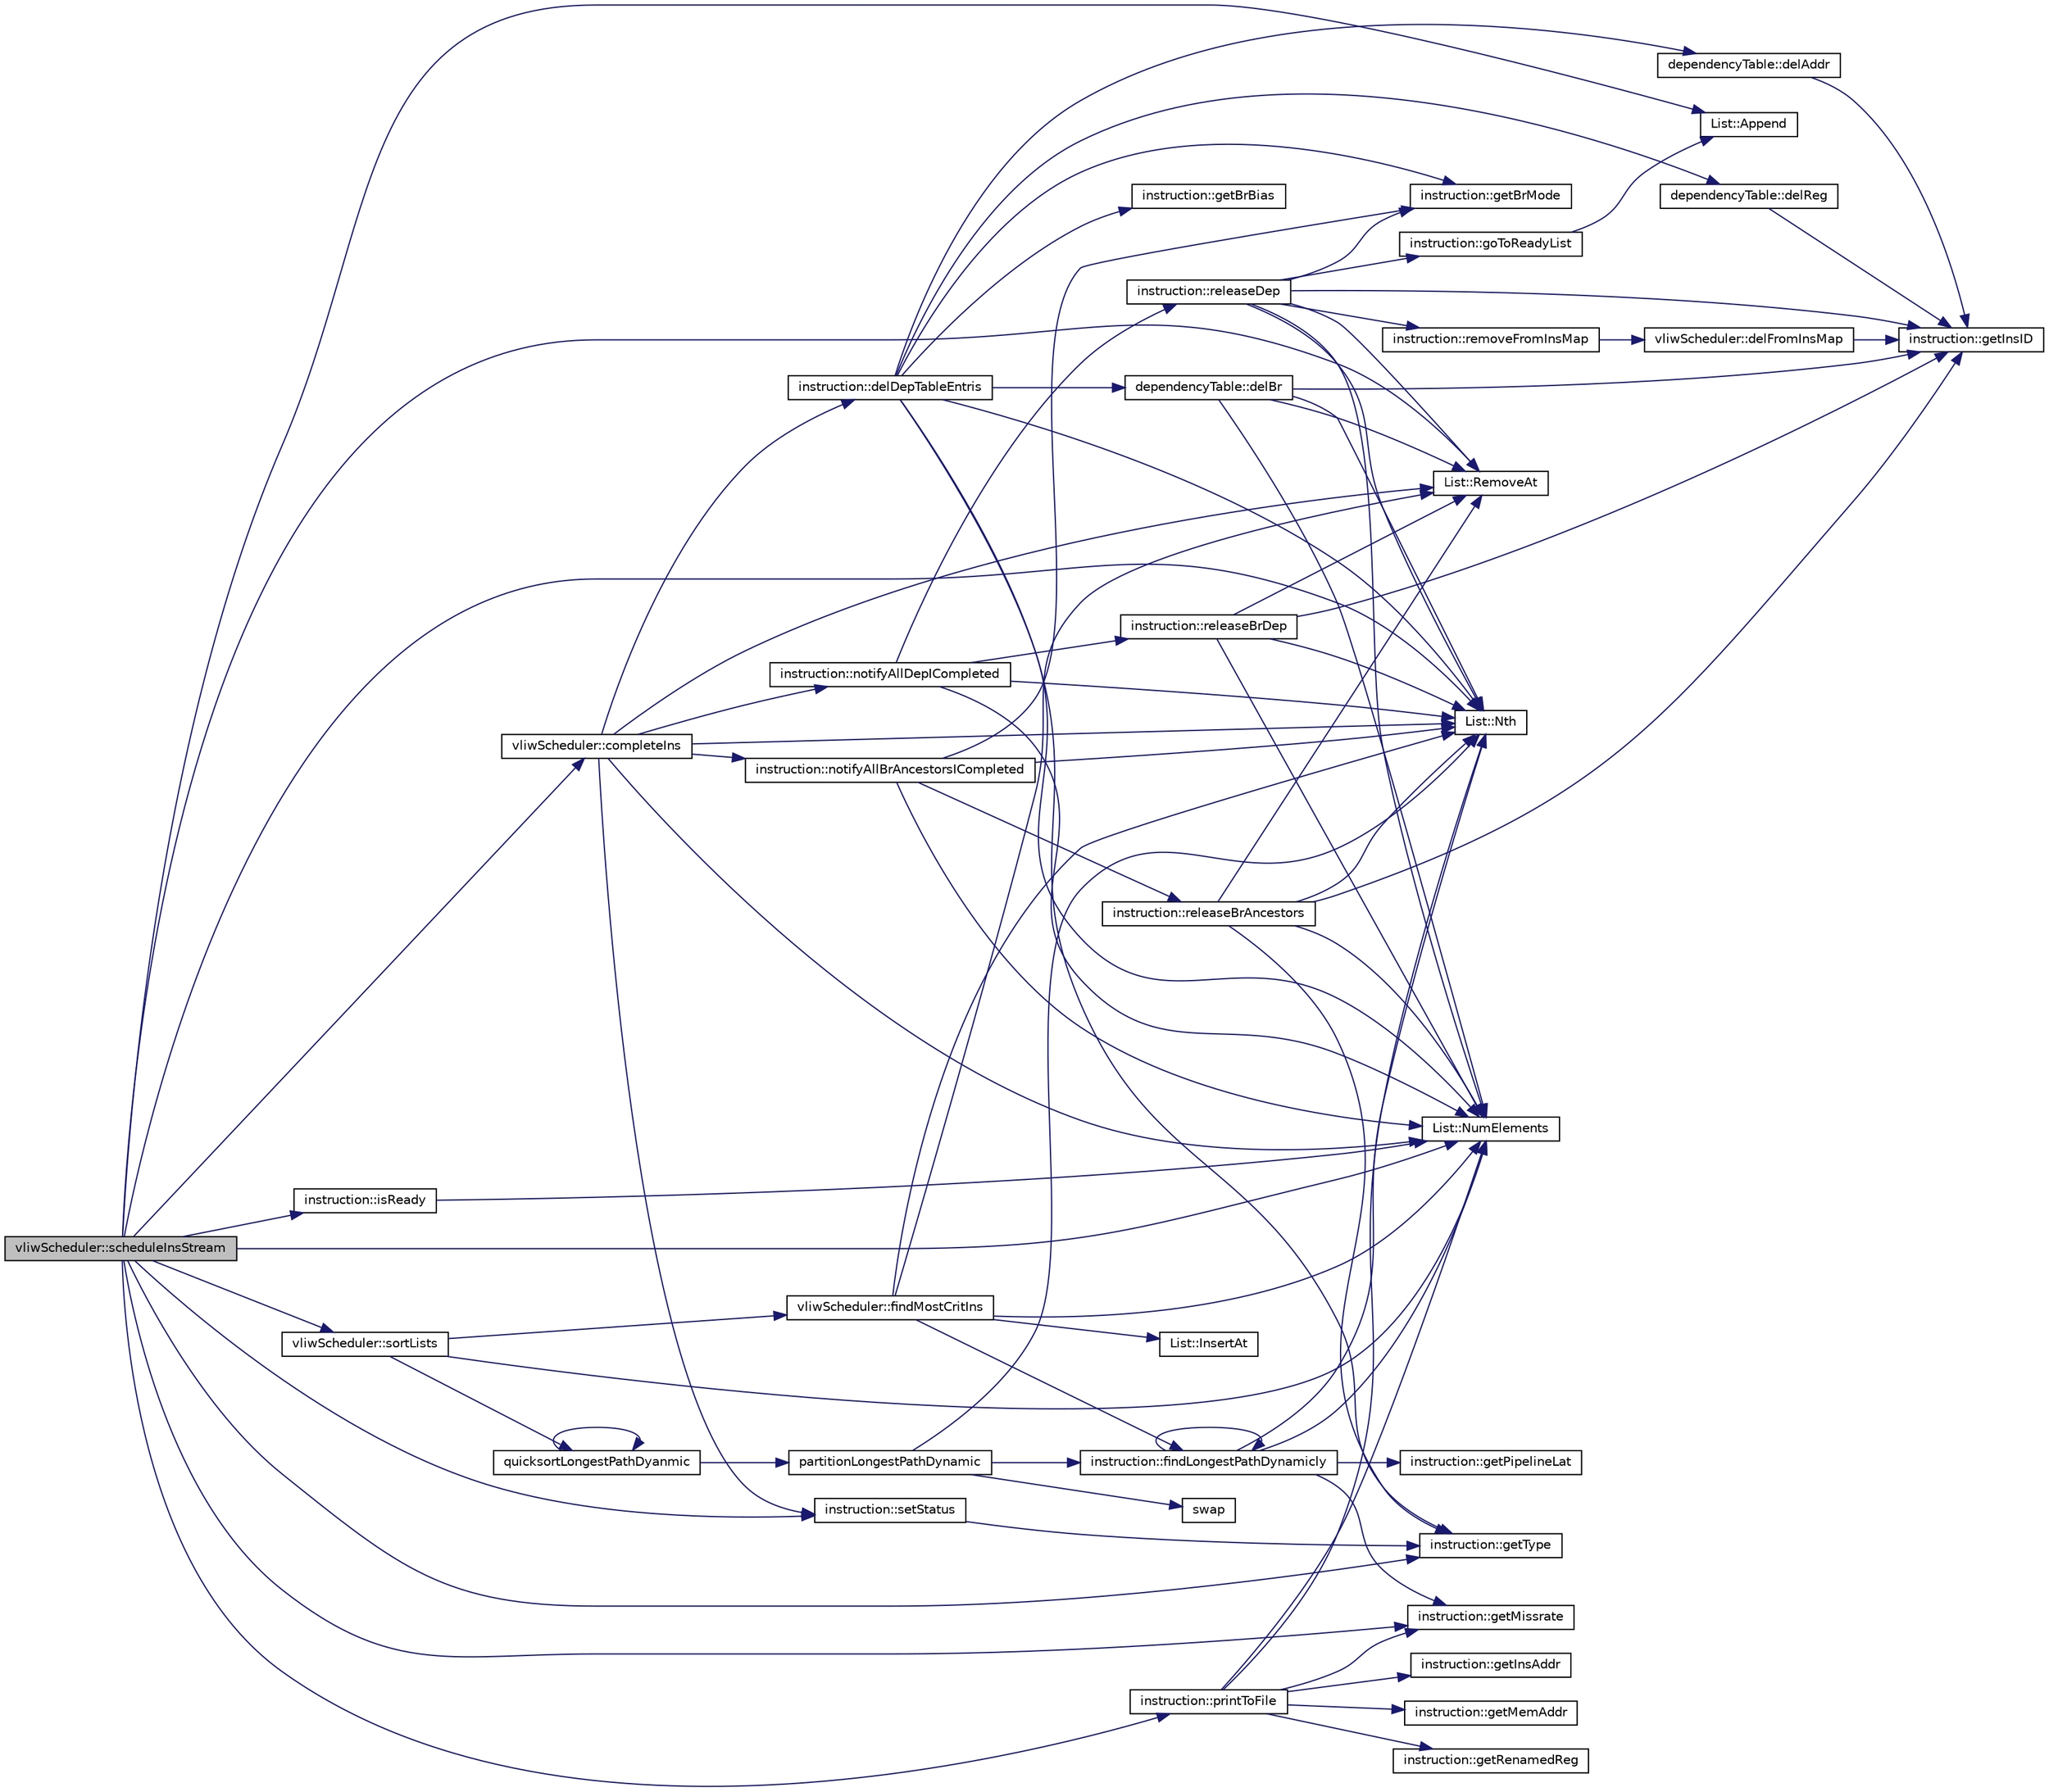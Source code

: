 digraph G
{
  edge [fontname="Helvetica",fontsize="10",labelfontname="Helvetica",labelfontsize="10"];
  node [fontname="Helvetica",fontsize="10",shape=record];
  rankdir=LR;
  Node1 [label="vliwScheduler::scheduleInsStream",height=0.2,width=0.4,color="black", fillcolor="grey75", style="filled" fontcolor="black"];
  Node1 -> Node2 [color="midnightblue",fontsize="10",style="solid"];
  Node2 [label="List::Append",height=0.2,width=0.4,color="black", fillcolor="white", style="filled",URL="$classList.html#a473190098e38206d0125b0737245e613"];
  Node1 -> Node3 [color="midnightblue",fontsize="10",style="solid"];
  Node3 [label="vliwScheduler::completeIns",height=0.2,width=0.4,color="black", fillcolor="white", style="filled",URL="$classvliwScheduler.html#aae6254bfac1e348447643a0dec8cbf03"];
  Node3 -> Node4 [color="midnightblue",fontsize="10",style="solid"];
  Node4 [label="instruction::delDepTableEntris",height=0.2,width=0.4,color="black", fillcolor="white", style="filled",URL="$classinstruction.html#aa97fc6d29e3d841baede2a83414b3997"];
  Node4 -> Node5 [color="midnightblue",fontsize="10",style="solid"];
  Node5 [label="dependencyTable::delAddr",height=0.2,width=0.4,color="black", fillcolor="white", style="filled",URL="$classdependencyTable.html#abffec553d72068c891beb9fa8fe73440"];
  Node5 -> Node6 [color="midnightblue",fontsize="10",style="solid"];
  Node6 [label="instruction::getInsID",height=0.2,width=0.4,color="black", fillcolor="white", style="filled",URL="$classinstruction.html#a0856c8a7411c298a51cd8d8d5e2f8b12"];
  Node4 -> Node7 [color="midnightblue",fontsize="10",style="solid"];
  Node7 [label="dependencyTable::delBr",height=0.2,width=0.4,color="black", fillcolor="white", style="filled",URL="$classdependencyTable.html#a6b94d787b12a3979b8b182c7e5bde07f"];
  Node7 -> Node6 [color="midnightblue",fontsize="10",style="solid"];
  Node7 -> Node8 [color="midnightblue",fontsize="10",style="solid"];
  Node8 [label="List::Nth",height=0.2,width=0.4,color="black", fillcolor="white", style="filled",URL="$classList.html#a5eb964816de33c85e1d46658ddf8c6c4"];
  Node7 -> Node9 [color="midnightblue",fontsize="10",style="solid"];
  Node9 [label="List::NumElements",height=0.2,width=0.4,color="black", fillcolor="white", style="filled",URL="$classList.html#ac2e9d50f703b01bf643fa6ce50837c26"];
  Node7 -> Node10 [color="midnightblue",fontsize="10",style="solid"];
  Node10 [label="List::RemoveAt",height=0.2,width=0.4,color="black", fillcolor="white", style="filled",URL="$classList.html#af17f72d263f90d53ea8501b5b1853470"];
  Node4 -> Node11 [color="midnightblue",fontsize="10",style="solid"];
  Node11 [label="dependencyTable::delReg",height=0.2,width=0.4,color="black", fillcolor="white", style="filled",URL="$classdependencyTable.html#a6057fc845371e5846048e7c7ede21cd8"];
  Node11 -> Node6 [color="midnightblue",fontsize="10",style="solid"];
  Node4 -> Node12 [color="midnightblue",fontsize="10",style="solid"];
  Node12 [label="instruction::getBrBias",height=0.2,width=0.4,color="black", fillcolor="white", style="filled",URL="$classinstruction.html#ac75c130a63a934b5e7e6ea4317a92a73"];
  Node4 -> Node13 [color="midnightblue",fontsize="10",style="solid"];
  Node13 [label="instruction::getBrMode",height=0.2,width=0.4,color="black", fillcolor="white", style="filled",URL="$classinstruction.html#a5ec270309f416ce62db5ea8e6478819d"];
  Node4 -> Node14 [color="midnightblue",fontsize="10",style="solid"];
  Node14 [label="instruction::getType",height=0.2,width=0.4,color="black", fillcolor="white", style="filled",URL="$classinstruction.html#a47623362d505a662b974624f81288389"];
  Node4 -> Node8 [color="midnightblue",fontsize="10",style="solid"];
  Node4 -> Node9 [color="midnightblue",fontsize="10",style="solid"];
  Node3 -> Node15 [color="midnightblue",fontsize="10",style="solid"];
  Node15 [label="instruction::notifyAllBrAncestorsICompleted",height=0.2,width=0.4,color="black", fillcolor="white", style="filled",URL="$classinstruction.html#a004b3ed6bdd168e05d4deb6d9dcb6080"];
  Node15 -> Node13 [color="midnightblue",fontsize="10",style="solid"];
  Node15 -> Node8 [color="midnightblue",fontsize="10",style="solid"];
  Node15 -> Node9 [color="midnightblue",fontsize="10",style="solid"];
  Node15 -> Node16 [color="midnightblue",fontsize="10",style="solid"];
  Node16 [label="instruction::releaseBrAncestors",height=0.2,width=0.4,color="black", fillcolor="white", style="filled",URL="$classinstruction.html#a3ad24eb0105af8c9f593642c3961236f"];
  Node16 -> Node6 [color="midnightblue",fontsize="10",style="solid"];
  Node16 -> Node14 [color="midnightblue",fontsize="10",style="solid"];
  Node16 -> Node8 [color="midnightblue",fontsize="10",style="solid"];
  Node16 -> Node9 [color="midnightblue",fontsize="10",style="solid"];
  Node16 -> Node10 [color="midnightblue",fontsize="10",style="solid"];
  Node3 -> Node17 [color="midnightblue",fontsize="10",style="solid"];
  Node17 [label="instruction::notifyAllDepICompleted",height=0.2,width=0.4,color="black", fillcolor="white", style="filled",URL="$classinstruction.html#a4d6726de4186f3010dd064582d4637d4"];
  Node17 -> Node8 [color="midnightblue",fontsize="10",style="solid"];
  Node17 -> Node9 [color="midnightblue",fontsize="10",style="solid"];
  Node17 -> Node18 [color="midnightblue",fontsize="10",style="solid"];
  Node18 [label="instruction::releaseBrDep",height=0.2,width=0.4,color="black", fillcolor="white", style="filled",URL="$classinstruction.html#a8a4fb5b938939b6988c7d76a1808ef0c"];
  Node18 -> Node6 [color="midnightblue",fontsize="10",style="solid"];
  Node18 -> Node8 [color="midnightblue",fontsize="10",style="solid"];
  Node18 -> Node9 [color="midnightblue",fontsize="10",style="solid"];
  Node18 -> Node10 [color="midnightblue",fontsize="10",style="solid"];
  Node17 -> Node19 [color="midnightblue",fontsize="10",style="solid"];
  Node19 [label="instruction::releaseDep",height=0.2,width=0.4,color="black", fillcolor="white", style="filled",URL="$classinstruction.html#a9c036772123e1dcf59239cd5fd065f0f"];
  Node19 -> Node13 [color="midnightblue",fontsize="10",style="solid"];
  Node19 -> Node6 [color="midnightblue",fontsize="10",style="solid"];
  Node19 -> Node20 [color="midnightblue",fontsize="10",style="solid"];
  Node20 [label="instruction::goToReadyList",height=0.2,width=0.4,color="black", fillcolor="white", style="filled",URL="$classinstruction.html#ae98b3fc0943715a103b91ab8bf272758"];
  Node20 -> Node2 [color="midnightblue",fontsize="10",style="solid"];
  Node19 -> Node8 [color="midnightblue",fontsize="10",style="solid"];
  Node19 -> Node9 [color="midnightblue",fontsize="10",style="solid"];
  Node19 -> Node10 [color="midnightblue",fontsize="10",style="solid"];
  Node19 -> Node21 [color="midnightblue",fontsize="10",style="solid"];
  Node21 [label="instruction::removeFromInsMap",height=0.2,width=0.4,color="black", fillcolor="white", style="filled",URL="$classinstruction.html#a435d34db2d195bc1a3c451f0132151c1"];
  Node21 -> Node22 [color="midnightblue",fontsize="10",style="solid"];
  Node22 [label="vliwScheduler::delFromInsMap",height=0.2,width=0.4,color="black", fillcolor="white", style="filled",URL="$classvliwScheduler.html#ae3dceea059708a0c576983d42eeeb929"];
  Node22 -> Node6 [color="midnightblue",fontsize="10",style="solid"];
  Node3 -> Node8 [color="midnightblue",fontsize="10",style="solid"];
  Node3 -> Node9 [color="midnightblue",fontsize="10",style="solid"];
  Node3 -> Node10 [color="midnightblue",fontsize="10",style="solid"];
  Node3 -> Node23 [color="midnightblue",fontsize="10",style="solid"];
  Node23 [label="instruction::setStatus",height=0.2,width=0.4,color="black", fillcolor="white", style="filled",URL="$classinstruction.html#ab4b1bbe98c775d3a1fab0ed281a4ad4f"];
  Node23 -> Node14 [color="midnightblue",fontsize="10",style="solid"];
  Node1 -> Node24 [color="midnightblue",fontsize="10",style="solid"];
  Node24 [label="instruction::getMissrate",height=0.2,width=0.4,color="black", fillcolor="white", style="filled",URL="$classinstruction.html#a7f04521e22bec22c519fdc44d7c8b83a"];
  Node1 -> Node14 [color="midnightblue",fontsize="10",style="solid"];
  Node1 -> Node25 [color="midnightblue",fontsize="10",style="solid"];
  Node25 [label="instruction::isReady",height=0.2,width=0.4,color="black", fillcolor="white", style="filled",URL="$classinstruction.html#a3d3c5926b3f74fa012e77011f6d65a57"];
  Node25 -> Node9 [color="midnightblue",fontsize="10",style="solid"];
  Node1 -> Node8 [color="midnightblue",fontsize="10",style="solid"];
  Node1 -> Node9 [color="midnightblue",fontsize="10",style="solid"];
  Node1 -> Node26 [color="midnightblue",fontsize="10",style="solid"];
  Node26 [label="instruction::printToFile",height=0.2,width=0.4,color="black", fillcolor="white", style="filled",URL="$classinstruction.html#a32e2f2aa8991ac0d69ce22e728bdea4d"];
  Node26 -> Node27 [color="midnightblue",fontsize="10",style="solid"];
  Node27 [label="instruction::getInsAddr",height=0.2,width=0.4,color="black", fillcolor="white", style="filled",URL="$classinstruction.html#ac1fabe854c85726785052c7a5ebf6d39"];
  Node26 -> Node28 [color="midnightblue",fontsize="10",style="solid"];
  Node28 [label="instruction::getMemAddr",height=0.2,width=0.4,color="black", fillcolor="white", style="filled",URL="$classinstruction.html#a507811b2f10f679c90ac79ff64929272"];
  Node26 -> Node24 [color="midnightblue",fontsize="10",style="solid"];
  Node26 -> Node29 [color="midnightblue",fontsize="10",style="solid"];
  Node29 [label="instruction::getRenamedReg",height=0.2,width=0.4,color="black", fillcolor="white", style="filled",URL="$classinstruction.html#a35b2a3db2dc9a22bbdcbce797d510c85"];
  Node26 -> Node8 [color="midnightblue",fontsize="10",style="solid"];
  Node26 -> Node9 [color="midnightblue",fontsize="10",style="solid"];
  Node1 -> Node10 [color="midnightblue",fontsize="10",style="solid"];
  Node1 -> Node23 [color="midnightblue",fontsize="10",style="solid"];
  Node1 -> Node30 [color="midnightblue",fontsize="10",style="solid"];
  Node30 [label="vliwScheduler::sortLists",height=0.2,width=0.4,color="black", fillcolor="white", style="filled",URL="$classvliwScheduler.html#aa7078d3900e7edcb82304e988339d33a"];
  Node30 -> Node31 [color="midnightblue",fontsize="10",style="solid"];
  Node31 [label="vliwScheduler::findMostCritIns",height=0.2,width=0.4,color="black", fillcolor="white", style="filled",URL="$classvliwScheduler.html#afa9961197e83bf8ac47cc7f15232b70c"];
  Node31 -> Node32 [color="midnightblue",fontsize="10",style="solid"];
  Node32 [label="instruction::findLongestPathDynamicly",height=0.2,width=0.4,color="black", fillcolor="white", style="filled",URL="$classinstruction.html#af85171b971c2f1f691f82501d29f3cdf"];
  Node32 -> Node32 [color="midnightblue",fontsize="10",style="solid"];
  Node32 -> Node24 [color="midnightblue",fontsize="10",style="solid"];
  Node32 -> Node33 [color="midnightblue",fontsize="10",style="solid"];
  Node33 [label="instruction::getPipelineLat",height=0.2,width=0.4,color="black", fillcolor="white", style="filled",URL="$classinstruction.html#a6691b4bcb64ecd50e0aea3a0558137d0"];
  Node32 -> Node8 [color="midnightblue",fontsize="10",style="solid"];
  Node32 -> Node9 [color="midnightblue",fontsize="10",style="solid"];
  Node31 -> Node34 [color="midnightblue",fontsize="10",style="solid"];
  Node34 [label="List::InsertAt",height=0.2,width=0.4,color="black", fillcolor="white", style="filled",URL="$classList.html#a8d86a82c138b259da6fa0d046aed985b"];
  Node31 -> Node8 [color="midnightblue",fontsize="10",style="solid"];
  Node31 -> Node9 [color="midnightblue",fontsize="10",style="solid"];
  Node31 -> Node10 [color="midnightblue",fontsize="10",style="solid"];
  Node30 -> Node9 [color="midnightblue",fontsize="10",style="solid"];
  Node30 -> Node35 [color="midnightblue",fontsize="10",style="solid"];
  Node35 [label="quicksortLongestPathDyanmic",height=0.2,width=0.4,color="black", fillcolor="white", style="filled",URL="$backend_2quickSort_8cpp.html#a66562f93931014b21470273beafbc0e4"];
  Node35 -> Node36 [color="midnightblue",fontsize="10",style="solid"];
  Node36 [label="partitionLongestPathDynamic",height=0.2,width=0.4,color="black", fillcolor="white", style="filled",URL="$backend_2quickSort_8cpp.html#aa7a1ce306ddf3c5518abaadeb05b74d1"];
  Node36 -> Node32 [color="midnightblue",fontsize="10",style="solid"];
  Node36 -> Node8 [color="midnightblue",fontsize="10",style="solid"];
  Node36 -> Node37 [color="midnightblue",fontsize="10",style="solid"];
  Node37 [label="swap",height=0.2,width=0.4,color="black", fillcolor="white", style="filled",URL="$backend_2quickSort_8cpp.html#a9b60d58c6031a4013f0a26bdd29d78ff"];
  Node35 -> Node35 [color="midnightblue",fontsize="10",style="solid"];
}
